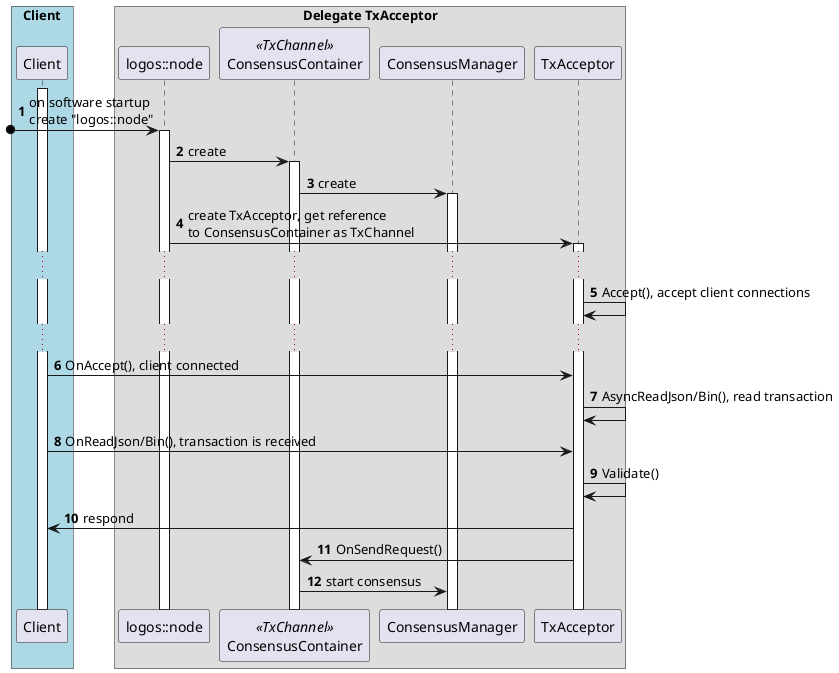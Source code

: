 @startuml
!pragma teoz true

autonumber

activate Client

box "Client" #LightBlue
    participant Client
end box

[o-> "logos::node" : on software startup\ncreate "logos::node"
activate "logos::node"
participant ConsensusContainer as CT <<TxChannel>>
"logos::node" -> CT : create
activate CT
box "Delegate TxAcceptor"
    participant "logos::node"
    participant CT
    participant ConsensusManager
    participant TxAcceptor
end box
CT -> ConsensusManager : create
activate ConsensusManager
"logos::node" -> TxAcceptor : create TxAcceptor, get reference\nto ConsensusContainer as TxChannel
activate TxAcceptor

...
TxAcceptor -> TxAcceptor : Accept(), accept client connections
...
Client -> TxAcceptor : OnAccept(), client connected
TxAcceptor -> TxAcceptor : AsyncReadJson/Bin(), read transaction
Client -> TxAcceptor : OnReadJson/Bin(), transaction is received
TxAcceptor -> TxAcceptor : Validate()
TxAcceptor -> Client : respond
TxAcceptor -> CT : OnSendRequest()
CT -> ConsensusManager : start consensus

@enduml
